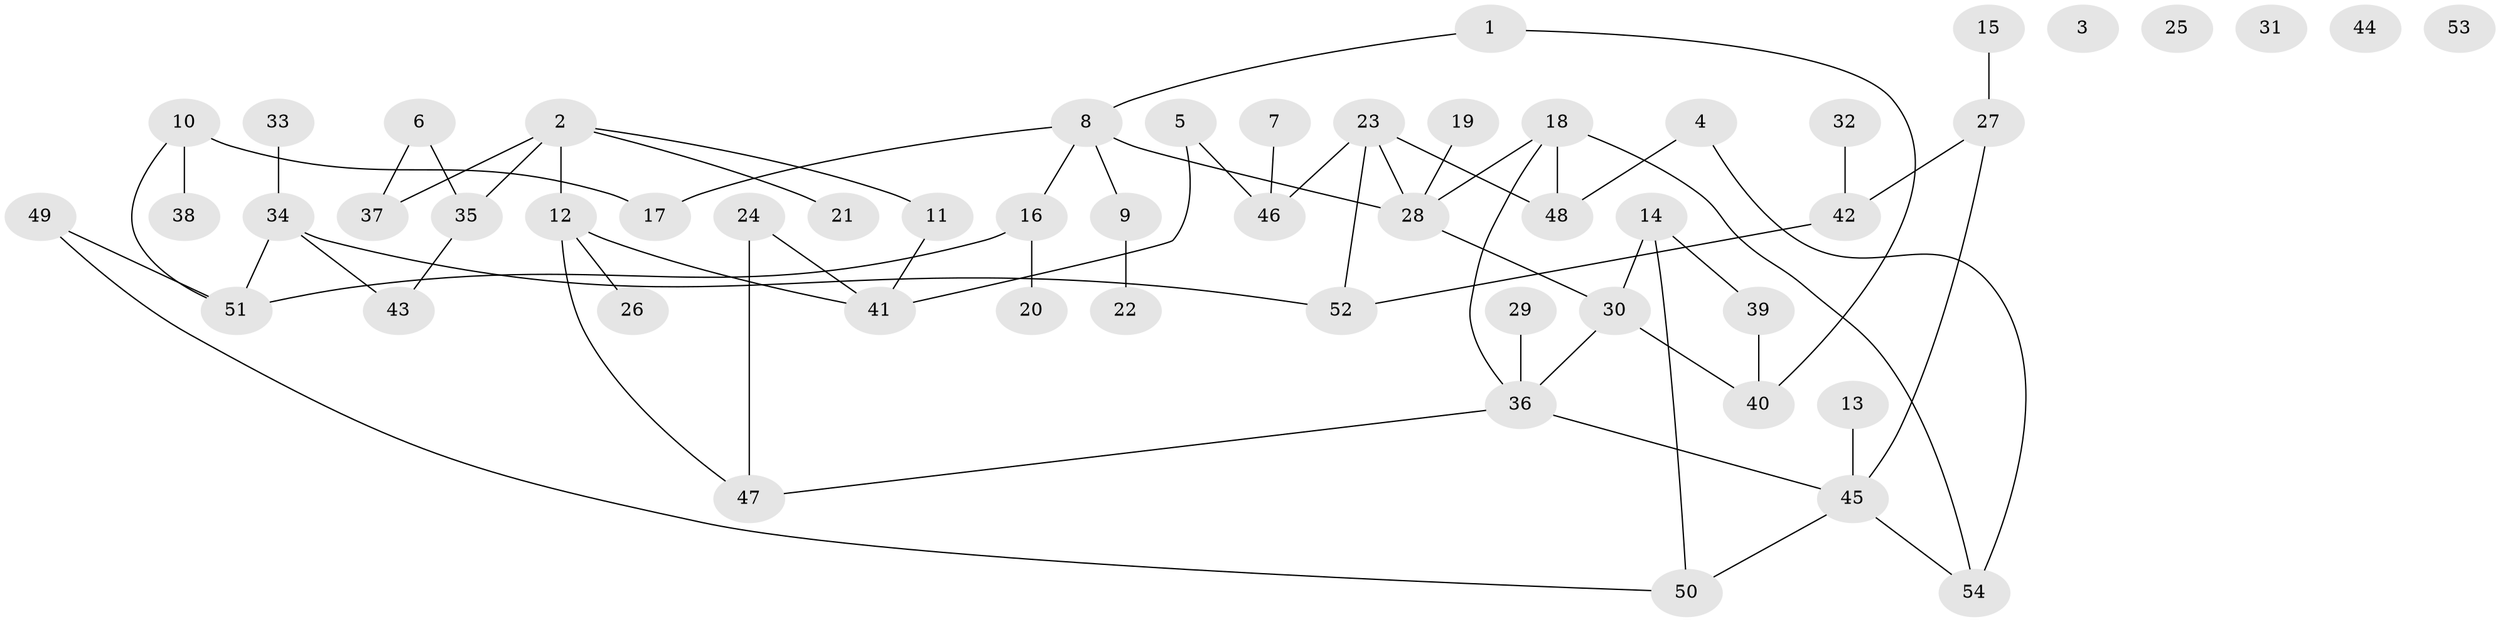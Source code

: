 // coarse degree distribution, {3: 0.18181818181818182, 2: 0.5, 5: 0.13636363636363635, 1: 0.045454545454545456, 4: 0.09090909090909091, 6: 0.045454545454545456}
// Generated by graph-tools (version 1.1) at 2025/48/03/04/25 22:48:09]
// undirected, 54 vertices, 64 edges
graph export_dot {
  node [color=gray90,style=filled];
  1;
  2;
  3;
  4;
  5;
  6;
  7;
  8;
  9;
  10;
  11;
  12;
  13;
  14;
  15;
  16;
  17;
  18;
  19;
  20;
  21;
  22;
  23;
  24;
  25;
  26;
  27;
  28;
  29;
  30;
  31;
  32;
  33;
  34;
  35;
  36;
  37;
  38;
  39;
  40;
  41;
  42;
  43;
  44;
  45;
  46;
  47;
  48;
  49;
  50;
  51;
  52;
  53;
  54;
  1 -- 8;
  1 -- 40;
  2 -- 11;
  2 -- 12;
  2 -- 21;
  2 -- 35;
  2 -- 37;
  4 -- 48;
  4 -- 54;
  5 -- 41;
  5 -- 46;
  6 -- 35;
  6 -- 37;
  7 -- 46;
  8 -- 9;
  8 -- 16;
  8 -- 17;
  8 -- 28;
  9 -- 22;
  10 -- 17;
  10 -- 38;
  10 -- 51;
  11 -- 41;
  12 -- 26;
  12 -- 41;
  12 -- 47;
  13 -- 45;
  14 -- 30;
  14 -- 39;
  14 -- 50;
  15 -- 27;
  16 -- 20;
  16 -- 51;
  18 -- 28;
  18 -- 36;
  18 -- 48;
  18 -- 54;
  19 -- 28;
  23 -- 28;
  23 -- 46;
  23 -- 48;
  23 -- 52;
  24 -- 41;
  24 -- 47;
  27 -- 42;
  27 -- 45;
  28 -- 30;
  29 -- 36;
  30 -- 36;
  30 -- 40;
  32 -- 42;
  33 -- 34;
  34 -- 43;
  34 -- 51;
  34 -- 52;
  35 -- 43;
  36 -- 45;
  36 -- 47;
  39 -- 40;
  42 -- 52;
  45 -- 50;
  45 -- 54;
  49 -- 50;
  49 -- 51;
}
